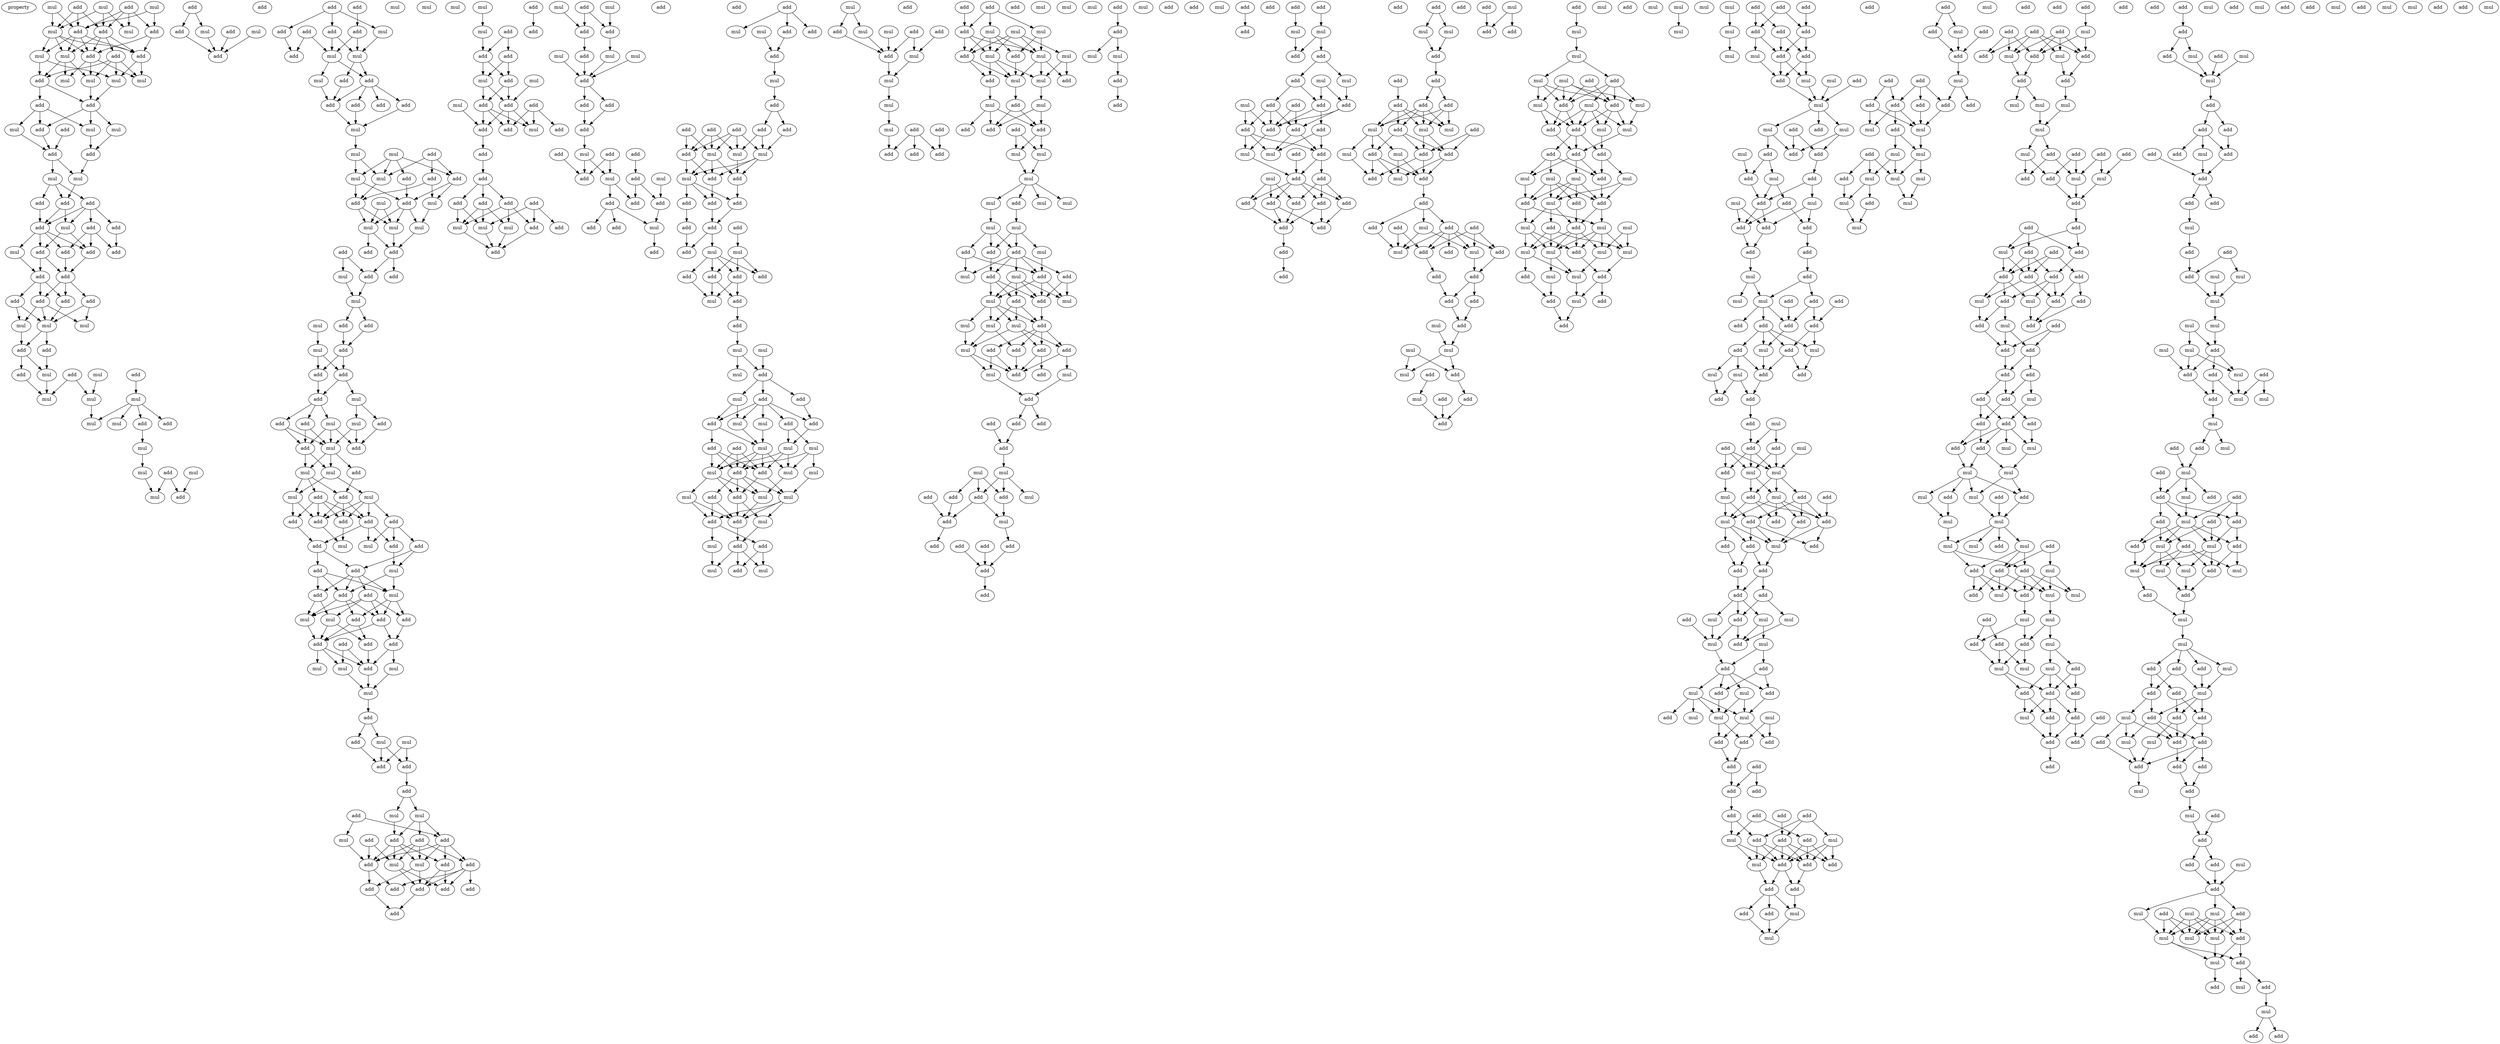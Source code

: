 digraph {
    node [fontcolor=black]
    property [mul=2,lf=1.1]
    0 [ label = mul ];
    1 [ label = mul ];
    2 [ label = add ];
    3 [ label = add ];
    4 [ label = mul ];
    5 [ label = mul ];
    6 [ label = mul ];
    7 [ label = add ];
    8 [ label = add ];
    9 [ label = add ];
    10 [ label = add ];
    11 [ label = add ];
    12 [ label = add ];
    13 [ label = mul ];
    14 [ label = mul ];
    15 [ label = mul ];
    16 [ label = mul ];
    17 [ label = mul ];
    18 [ label = mul ];
    19 [ label = add ];
    20 [ label = add ];
    21 [ label = add ];
    22 [ label = mul ];
    23 [ label = add ];
    24 [ label = add ];
    25 [ label = mul ];
    26 [ label = mul ];
    27 [ label = add ];
    28 [ label = add ];
    29 [ label = mul ];
    30 [ label = mul ];
    31 [ label = add ];
    32 [ label = add ];
    33 [ label = add ];
    34 [ label = add ];
    35 [ label = mul ];
    36 [ label = add ];
    37 [ label = add ];
    38 [ label = add ];
    39 [ label = add ];
    40 [ label = add ];
    41 [ label = mul ];
    42 [ label = add ];
    43 [ label = add ];
    44 [ label = add ];
    45 [ label = add ];
    46 [ label = add ];
    47 [ label = add ];
    48 [ label = add ];
    49 [ label = mul ];
    50 [ label = mul ];
    51 [ label = mul ];
    52 [ label = add ];
    53 [ label = add ];
    54 [ label = add ];
    55 [ label = add ];
    56 [ label = mul ];
    57 [ label = mul ];
    58 [ label = add ];
    59 [ label = mul ];
    60 [ label = mul ];
    61 [ label = mul ];
    62 [ label = mul ];
    63 [ label = mul ];
    64 [ label = add ];
    65 [ label = add ];
    66 [ label = mul ];
    67 [ label = mul ];
    68 [ label = mul ];
    69 [ label = add ];
    70 [ label = mul ];
    71 [ label = add ];
    72 [ label = add ];
    73 [ label = add ];
    74 [ label = add ];
    75 [ label = add ];
    76 [ label = mul ];
    77 [ label = mul ];
    78 [ label = add ];
    79 [ label = add ];
    80 [ label = add ];
    81 [ label = add ];
    82 [ label = add ];
    83 [ label = add ];
    84 [ label = mul ];
    85 [ label = add ];
    86 [ label = add ];
    87 [ label = mul ];
    88 [ label = mul ];
    89 [ label = add ];
    90 [ label = add ];
    91 [ label = mul ];
    92 [ label = add ];
    93 [ label = add ];
    94 [ label = add ];
    95 [ label = add ];
    96 [ label = mul ];
    97 [ label = mul ];
    98 [ label = mul ];
    99 [ label = add ];
    100 [ label = add ];
    101 [ label = mul ];
    102 [ label = mul ];
    103 [ label = add ];
    104 [ label = add ];
    105 [ label = mul ];
    106 [ label = mul ];
    107 [ label = add ];
    108 [ label = add ];
    109 [ label = mul ];
    110 [ label = mul ];
    111 [ label = mul ];
    112 [ label = add ];
    113 [ label = add ];
    114 [ label = add ];
    115 [ label = add ];
    116 [ label = mul ];
    117 [ label = add ];
    118 [ label = mul ];
    119 [ label = mul ];
    120 [ label = add ];
    121 [ label = add ];
    122 [ label = mul ];
    123 [ label = mul ];
    124 [ label = mul ];
    125 [ label = add ];
    126 [ label = add ];
    127 [ label = add ];
    128 [ label = mul ];
    129 [ label = add ];
    130 [ label = add ];
    131 [ label = mul ];
    132 [ label = add ];
    133 [ label = mul ];
    134 [ label = add ];
    135 [ label = mul ];
    136 [ label = add ];
    137 [ label = add ];
    138 [ label = add ];
    139 [ label = mul ];
    140 [ label = mul ];
    141 [ label = mul ];
    142 [ label = add ];
    143 [ label = add ];
    144 [ label = mul ];
    145 [ label = mul ];
    146 [ label = add ];
    147 [ label = add ];
    148 [ label = add ];
    149 [ label = add ];
    150 [ label = add ];
    151 [ label = mul ];
    152 [ label = mul ];
    153 [ label = add ];
    154 [ label = add ];
    155 [ label = add ];
    156 [ label = add ];
    157 [ label = mul ];
    158 [ label = add ];
    159 [ label = add ];
    160 [ label = add ];
    161 [ label = add ];
    162 [ label = mul ];
    163 [ label = add ];
    164 [ label = add ];
    165 [ label = add ];
    166 [ label = mul ];
    167 [ label = mul ];
    168 [ label = add ];
    169 [ label = add ];
    170 [ label = add ];
    171 [ label = add ];
    172 [ label = mul ];
    173 [ label = add ];
    174 [ label = mul ];
    175 [ label = mul ];
    176 [ label = mul ];
    177 [ label = add ];
    178 [ label = add ];
    179 [ label = mul ];
    180 [ label = mul ];
    181 [ label = add ];
    182 [ label = add ];
    183 [ label = add ];
    184 [ label = mul ];
    185 [ label = add ];
    186 [ label = mul ];
    187 [ label = add ];
    188 [ label = add ];
    189 [ label = mul ];
    190 [ label = add ];
    191 [ label = add ];
    192 [ label = mul ];
    193 [ label = add ];
    194 [ label = add ];
    195 [ label = add ];
    196 [ label = mul ];
    197 [ label = add ];
    198 [ label = add ];
    199 [ label = add ];
    200 [ label = add ];
    201 [ label = add ];
    202 [ label = add ];
    203 [ label = mul ];
    204 [ label = add ];
    205 [ label = add ];
    206 [ label = mul ];
    207 [ label = add ];
    208 [ label = add ];
    209 [ label = add ];
    210 [ label = mul ];
    211 [ label = add ];
    212 [ label = mul ];
    213 [ label = add ];
    214 [ label = add ];
    215 [ label = add ];
    216 [ label = mul ];
    217 [ label = add ];
    218 [ label = add ];
    219 [ label = add ];
    220 [ label = mul ];
    221 [ label = add ];
    222 [ label = add ];
    223 [ label = add ];
    224 [ label = add ];
    225 [ label = add ];
    226 [ label = add ];
    227 [ label = mul ];
    228 [ label = mul ];
    229 [ label = mul ];
    230 [ label = add ];
    231 [ label = add ];
    232 [ label = add ];
    233 [ label = add ];
    234 [ label = mul ];
    235 [ label = mul ];
    236 [ label = add ];
    237 [ label = add ];
    238 [ label = mul ];
    239 [ label = add ];
    240 [ label = mul ];
    241 [ label = mul ];
    242 [ label = add ];
    243 [ label = add ];
    244 [ label = add ];
    245 [ label = add ];
    246 [ label = add ];
    247 [ label = add ];
    248 [ label = mul ];
    249 [ label = add ];
    250 [ label = add ];
    251 [ label = add ];
    252 [ label = add ];
    253 [ label = mul ];
    254 [ label = mul ];
    255 [ label = add ];
    256 [ label = add ];
    257 [ label = add ];
    258 [ label = add ];
    259 [ label = mul ];
    260 [ label = add ];
    261 [ label = add ];
    262 [ label = add ];
    263 [ label = add ];
    264 [ label = mul ];
    265 [ label = mul ];
    266 [ label = add ];
    267 [ label = add ];
    268 [ label = add ];
    269 [ label = mul ];
    270 [ label = add ];
    271 [ label = add ];
    272 [ label = add ];
    273 [ label = add ];
    274 [ label = add ];
    275 [ label = add ];
    276 [ label = mul ];
    277 [ label = mul ];
    278 [ label = mul ];
    279 [ label = add ];
    280 [ label = mul ];
    281 [ label = add ];
    282 [ label = add ];
    283 [ label = add ];
    284 [ label = add ];
    285 [ label = add ];
    286 [ label = add ];
    287 [ label = add ];
    288 [ label = add ];
    289 [ label = add ];
    290 [ label = mul ];
    291 [ label = mul ];
    292 [ label = add ];
    293 [ label = add ];
    294 [ label = add ];
    295 [ label = add ];
    296 [ label = mul ];
    297 [ label = add ];
    298 [ label = add ];
    299 [ label = mul ];
    300 [ label = mul ];
    301 [ label = mul ];
    302 [ label = add ];
    303 [ label = mul ];
    304 [ label = add ];
    305 [ label = add ];
    306 [ label = add ];
    307 [ label = add ];
    308 [ label = mul ];
    309 [ label = add ];
    310 [ label = mul ];
    311 [ label = mul ];
    312 [ label = add ];
    313 [ label = add ];
    314 [ label = mul ];
    315 [ label = mul ];
    316 [ label = add ];
    317 [ label = mul ];
    318 [ label = mul ];
    319 [ label = add ];
    320 [ label = mul ];
    321 [ label = mul ];
    322 [ label = mul ];
    323 [ label = mul ];
    324 [ label = add ];
    325 [ label = add ];
    326 [ label = add ];
    327 [ label = add ];
    328 [ label = mul ];
    329 [ label = add ];
    330 [ label = add ];
    331 [ label = mul ];
    332 [ label = mul ];
    333 [ label = mul ];
    334 [ label = add ];
    335 [ label = mul ];
    336 [ label = add ];
    337 [ label = add ];
    338 [ label = add ];
    339 [ label = mul ];
    340 [ label = mul ];
    341 [ label = add ];
    342 [ label = mul ];
    343 [ label = mul ];
    344 [ label = mul ];
    345 [ label = mul ];
    346 [ label = add ];
    347 [ label = add ];
    348 [ label = add ];
    349 [ label = add ];
    350 [ label = add ];
    351 [ label = add ];
    352 [ label = add ];
    353 [ label = add ];
    354 [ label = add ];
    355 [ label = mul ];
    356 [ label = mul ];
    357 [ label = mul ];
    358 [ label = mul ];
    359 [ label = add ];
    360 [ label = add ];
    361 [ label = mul ];
    362 [ label = mul ];
    363 [ label = mul ];
    364 [ label = add ];
    365 [ label = add ];
    366 [ label = mul ];
    367 [ label = mul ];
    368 [ label = add ];
    369 [ label = mul ];
    370 [ label = add ];
    371 [ label = add ];
    372 [ label = add ];
    373 [ label = add ];
    374 [ label = mul ];
    375 [ label = add ];
    376 [ label = mul ];
    377 [ label = mul ];
    378 [ label = add ];
    379 [ label = mul ];
    380 [ label = mul ];
    381 [ label = mul ];
    382 [ label = mul ];
    383 [ label = mul ];
    384 [ label = mul ];
    385 [ label = add ];
    386 [ label = add ];
    387 [ label = add ];
    388 [ label = mul ];
    389 [ label = add ];
    390 [ label = mul ];
    391 [ label = add ];
    392 [ label = add ];
    393 [ label = mul ];
    394 [ label = add ];
    395 [ label = add ];
    396 [ label = mul ];
    397 [ label = mul ];
    398 [ label = mul ];
    399 [ label = mul ];
    400 [ label = mul ];
    401 [ label = add ];
    402 [ label = mul ];
    403 [ label = add ];
    404 [ label = add ];
    405 [ label = add ];
    406 [ label = add ];
    407 [ label = mul ];
    408 [ label = add ];
    409 [ label = add ];
    410 [ label = mul ];
    411 [ label = add ];
    412 [ label = mul ];
    413 [ label = add ];
    414 [ label = add ];
    415 [ label = add ];
    416 [ label = add ];
    417 [ label = mul ];
    418 [ label = mul ];
    419 [ label = add ];
    420 [ label = add ];
    421 [ label = add ];
    422 [ label = mul ];
    423 [ label = add ];
    424 [ label = mul ];
    425 [ label = add ];
    426 [ label = add ];
    427 [ label = add ];
    428 [ label = add ];
    429 [ label = add ];
    430 [ label = mul ];
    431 [ label = add ];
    432 [ label = add ];
    433 [ label = add ];
    434 [ label = mul ];
    435 [ label = add ];
    436 [ label = add ];
    437 [ label = mul ];
    438 [ label = mul ];
    439 [ label = add ];
    440 [ label = add ];
    441 [ label = mul ];
    442 [ label = add ];
    443 [ label = add ];
    444 [ label = add ];
    445 [ label = add ];
    446 [ label = add ];
    447 [ label = add ];
    448 [ label = mul ];
    449 [ label = mul ];
    450 [ label = add ];
    451 [ label = add ];
    452 [ label = add ];
    453 [ label = mul ];
    454 [ label = mul ];
    455 [ label = mul ];
    456 [ label = add ];
    457 [ label = add ];
    458 [ label = add ];
    459 [ label = add ];
    460 [ label = add ];
    461 [ label = add ];
    462 [ label = add ];
    463 [ label = add ];
    464 [ label = mul ];
    465 [ label = mul ];
    466 [ label = add ];
    467 [ label = add ];
    468 [ label = add ];
    469 [ label = mul ];
    470 [ label = add ];
    471 [ label = add ];
    472 [ label = add ];
    473 [ label = add ];
    474 [ label = add ];
    475 [ label = add ];
    476 [ label = add ];
    477 [ label = add ];
    478 [ label = add ];
    479 [ label = add ];
    480 [ label = add ];
    481 [ label = add ];
    482 [ label = mul ];
    483 [ label = mul ];
    484 [ label = add ];
    485 [ label = add ];
    486 [ label = add ];
    487 [ label = add ];
    488 [ label = add ];
    489 [ label = add ];
    490 [ label = add ];
    491 [ label = mul ];
    492 [ label = mul ];
    493 [ label = add ];
    494 [ label = mul ];
    495 [ label = mul ];
    496 [ label = add ];
    497 [ label = add ];
    498 [ label = add ];
    499 [ label = mul ];
    500 [ label = add ];
    501 [ label = mul ];
    502 [ label = add ];
    503 [ label = add ];
    504 [ label = add ];
    505 [ label = mul ];
    506 [ label = add ];
    507 [ label = add ];
    508 [ label = add ];
    509 [ label = mul ];
    510 [ label = add ];
    511 [ label = add ];
    512 [ label = mul ];
    513 [ label = add ];
    514 [ label = add ];
    515 [ label = add ];
    516 [ label = add ];
    517 [ label = add ];
    518 [ label = mul ];
    519 [ label = add ];
    520 [ label = mul ];
    521 [ label = mul ];
    522 [ label = add ];
    523 [ label = mul ];
    524 [ label = add ];
    525 [ label = add ];
    526 [ label = add ];
    527 [ label = mul ];
    528 [ label = add ];
    529 [ label = add ];
    530 [ label = add ];
    531 [ label = mul ];
    532 [ label = add ];
    533 [ label = mul ];
    534 [ label = add ];
    535 [ label = add ];
    536 [ label = mul ];
    537 [ label = mul ];
    538 [ label = add ];
    539 [ label = mul ];
    540 [ label = add ];
    541 [ label = mul ];
    542 [ label = add ];
    543 [ label = mul ];
    544 [ label = mul ];
    545 [ label = add ];
    546 [ label = mul ];
    547 [ label = mul ];
    548 [ label = mul ];
    549 [ label = add ];
    550 [ label = add ];
    551 [ label = add ];
    552 [ label = add ];
    553 [ label = add ];
    554 [ label = mul ];
    555 [ label = add ];
    556 [ label = mul ];
    557 [ label = mul ];
    558 [ label = mul ];
    559 [ label = add ];
    560 [ label = add ];
    561 [ label = add ];
    562 [ label = mul ];
    563 [ label = mul ];
    564 [ label = mul ];
    565 [ label = add ];
    566 [ label = add ];
    567 [ label = mul ];
    568 [ label = mul ];
    569 [ label = add ];
    570 [ label = mul ];
    571 [ label = mul ];
    572 [ label = mul ];
    573 [ label = add ];
    574 [ label = mul ];
    575 [ label = mul ];
    576 [ label = add ];
    577 [ label = add ];
    578 [ label = add ];
    579 [ label = add ];
    580 [ label = mul ];
    581 [ label = mul ];
    582 [ label = mul ];
    583 [ label = add ];
    584 [ label = mul ];
    585 [ label = mul ];
    586 [ label = mul ];
    587 [ label = add ];
    588 [ label = mul ];
    589 [ label = add ];
    590 [ label = add ];
    591 [ label = add ];
    592 [ label = add ];
    593 [ label = add ];
    594 [ label = mul ];
    595 [ label = mul ];
    596 [ label = add ];
    597 [ label = add ];
    598 [ label = mul ];
    599 [ label = mul ];
    600 [ label = add ];
    601 [ label = add ];
    602 [ label = mul ];
    603 [ label = mul ];
    604 [ label = add ];
    605 [ label = add ];
    606 [ label = mul ];
    607 [ label = add ];
    608 [ label = add ];
    609 [ label = add ];
    610 [ label = mul ];
    611 [ label = add ];
    612 [ label = mul ];
    613 [ label = add ];
    614 [ label = add ];
    615 [ label = mul ];
    616 [ label = mul ];
    617 [ label = add ];
    618 [ label = add ];
    619 [ label = add ];
    620 [ label = add ];
    621 [ label = add ];
    622 [ label = add ];
    623 [ label = add ];
    624 [ label = add ];
    625 [ label = mul ];
    626 [ label = mul ];
    627 [ label = add ];
    628 [ label = add ];
    629 [ label = mul ];
    630 [ label = add ];
    631 [ label = add ];
    632 [ label = add ];
    633 [ label = add ];
    634 [ label = add ];
    635 [ label = add ];
    636 [ label = mul ];
    637 [ label = add ];
    638 [ label = mul ];
    639 [ label = add ];
    640 [ label = mul ];
    641 [ label = add ];
    642 [ label = mul ];
    643 [ label = add ];
    644 [ label = add ];
    645 [ label = mul ];
    646 [ label = add ];
    647 [ label = add ];
    648 [ label = mul ];
    649 [ label = add ];
    650 [ label = add ];
    651 [ label = mul ];
    652 [ label = add ];
    653 [ label = mul ];
    654 [ label = mul ];
    655 [ label = add ];
    656 [ label = mul ];
    657 [ label = add ];
    658 [ label = add ];
    659 [ label = add ];
    660 [ label = add ];
    661 [ label = add ];
    662 [ label = add ];
    663 [ label = mul ];
    664 [ label = add ];
    665 [ label = add ];
    666 [ label = add ];
    667 [ label = mul ];
    668 [ label = add ];
    669 [ label = add ];
    670 [ label = add ];
    671 [ label = add ];
    672 [ label = add ];
    673 [ label = add ];
    674 [ label = mul ];
    675 [ label = mul ];
    676 [ label = mul ];
    677 [ label = mul ];
    678 [ label = mul ];
    679 [ label = add ];
    680 [ label = add ];
    681 [ label = add ];
    682 [ label = mul ];
    683 [ label = add ];
    684 [ label = add ];
    685 [ label = mul ];
    686 [ label = add ];
    687 [ label = mul ];
    688 [ label = mul ];
    689 [ label = mul ];
    690 [ label = mul ];
    691 [ label = add ];
    692 [ label = add ];
    693 [ label = add ];
    694 [ label = add ];
    695 [ label = add ];
    696 [ label = add ];
    697 [ label = add ];
    698 [ label = add ];
    699 [ label = add ];
    700 [ label = add ];
    701 [ label = add ];
    702 [ label = add ];
    703 [ label = add ];
    704 [ label = mul ];
    705 [ label = mul ];
    706 [ label = add ];
    707 [ label = add ];
    708 [ label = add ];
    709 [ label = add ];
    710 [ label = mul ];
    711 [ label = add ];
    712 [ label = add ];
    713 [ label = add ];
    714 [ label = add ];
    715 [ label = mul ];
    716 [ label = mul ];
    717 [ label = add ];
    718 [ label = mul ];
    719 [ label = mul ];
    720 [ label = add ];
    721 [ label = add ];
    722 [ label = add ];
    723 [ label = add ];
    724 [ label = add ];
    725 [ label = mul ];
    726 [ label = add ];
    727 [ label = add ];
    728 [ label = add ];
    729 [ label = add ];
    730 [ label = add ];
    731 [ label = add ];
    732 [ label = add ];
    733 [ label = mul ];
    734 [ label = mul ];
    735 [ label = add ];
    736 [ label = mul ];
    737 [ label = mul ];
    738 [ label = mul ];
    739 [ label = mul ];
    740 [ label = add ];
    741 [ label = mul ];
    742 [ label = add ];
    743 [ label = mul ];
    744 [ label = mul ];
    745 [ label = add ];
    746 [ label = mul ];
    747 [ label = add ];
    748 [ label = add ];
    749 [ label = add ];
    750 [ label = add ];
    751 [ label = mul ];
    752 [ label = add ];
    753 [ label = add ];
    754 [ label = add ];
    755 [ label = mul ];
    756 [ label = add ];
    757 [ label = mul ];
    758 [ label = add ];
    759 [ label = add ];
    760 [ label = mul ];
    761 [ label = mul ];
    762 [ label = mul ];
    763 [ label = mul ];
    764 [ label = mul ];
    765 [ label = add ];
    766 [ label = add ];
    767 [ label = add ];
    768 [ label = add ];
    769 [ label = add ];
    770 [ label = mul ];
    771 [ label = add ];
    772 [ label = mul ];
    773 [ label = add ];
    774 [ label = add ];
    775 [ label = add ];
    776 [ label = add ];
    777 [ label = add ];
    778 [ label = add ];
    779 [ label = add ];
    780 [ label = mul ];
    781 [ label = add ];
    782 [ label = add ];
    783 [ label = add ];
    784 [ label = add ];
    785 [ label = mul ];
    786 [ label = mul ];
    787 [ label = add ];
    788 [ label = add ];
    789 [ label = add ];
    790 [ label = mul ];
    791 [ label = add ];
    792 [ label = add ];
    793 [ label = add ];
    794 [ label = add ];
    795 [ label = add ];
    796 [ label = add ];
    797 [ label = add ];
    798 [ label = add ];
    799 [ label = mul ];
    800 [ label = add ];
    801 [ label = add ];
    802 [ label = add ];
    803 [ label = add ];
    804 [ label = mul ];
    805 [ label = add ];
    806 [ label = add ];
    807 [ label = mul ];
    808 [ label = mul ];
    809 [ label = mul ];
    810 [ label = mul ];
    811 [ label = mul ];
    812 [ label = add ];
    813 [ label = add ];
    814 [ label = add ];
    815 [ label = mul ];
    816 [ label = mul ];
    817 [ label = add ];
    818 [ label = mul ];
    819 [ label = add ];
    820 [ label = mul ];
    821 [ label = mul ];
    822 [ label = add ];
    823 [ label = mul ];
    824 [ label = add ];
    825 [ label = add ];
    826 [ label = mul ];
    827 [ label = mul ];
    828 [ label = mul ];
    829 [ label = add ];
    830 [ label = add ];
    831 [ label = add ];
    832 [ label = mul ];
    833 [ label = mul ];
    834 [ label = add ];
    835 [ label = add ];
    836 [ label = mul ];
    837 [ label = add ];
    838 [ label = add ];
    839 [ label = mul ];
    840 [ label = mul ];
    841 [ label = mul ];
    842 [ label = add ];
    843 [ label = add ];
    844 [ label = add ];
    845 [ label = mul ];
    846 [ label = add ];
    847 [ label = add ];
    848 [ label = add ];
    849 [ label = add ];
    850 [ label = add ];
    851 [ label = add ];
    852 [ label = add ];
    853 [ label = add ];
    854 [ label = mul ];
    855 [ label = add ];
    856 [ label = add ];
    857 [ label = mul ];
    858 [ label = mul ];
    859 [ label = mul ];
    860 [ label = add ];
    861 [ label = add ];
    862 [ label = add ];
    863 [ label = add ];
    864 [ label = mul ];
    865 [ label = add ];
    866 [ label = add ];
    867 [ label = mul ];
    868 [ label = add ];
    869 [ label = add ];
    870 [ label = add ];
    871 [ label = add ];
    872 [ label = add ];
    873 [ label = mul ];
    874 [ label = add ];
    875 [ label = add ];
    876 [ label = add ];
    877 [ label = mul ];
    878 [ label = mul ];
    879 [ label = add ];
    880 [ label = mul ];
    881 [ label = mul ];
    882 [ label = mul ];
    883 [ label = mul ];
    884 [ label = mul ];
    885 [ label = add ];
    886 [ label = add ];
    887 [ label = mul ];
    888 [ label = add ];
    889 [ label = add ];
    890 [ label = add ];
    891 [ label = mul ];
    892 [ label = mul ];
    893 [ label = mul ];
    894 [ label = mul ];
    895 [ label = add ];
    896 [ label = add ];
    897 [ label = mul ];
    898 [ label = mul ];
    899 [ label = add ];
    900 [ label = add ];
    901 [ label = add ];
    902 [ label = mul ];
    903 [ label = add ];
    904 [ label = add ];
    905 [ label = mul ];
    906 [ label = add ];
    907 [ label = add ];
    908 [ label = add ];
    909 [ label = add ];
    910 [ label = mul ];
    911 [ label = add ];
    912 [ label = add ];
    913 [ label = mul ];
    914 [ label = mul ];
    915 [ label = mul ];
    916 [ label = add ];
    917 [ label = mul ];
    918 [ label = mul ];
    919 [ label = add ];
    920 [ label = add ];
    921 [ label = mul ];
    922 [ label = mul ];
    923 [ label = add ];
    924 [ label = add ];
    925 [ label = add ];
    926 [ label = mul ];
    927 [ label = add ];
    928 [ label = add ];
    929 [ label = mul ];
    930 [ label = mul ];
    931 [ label = add ];
    932 [ label = add ];
    933 [ label = add ];
    934 [ label = add ];
    935 [ label = mul ];
    936 [ label = add ];
    937 [ label = mul ];
    938 [ label = add ];
    939 [ label = add ];
    940 [ label = add ];
    941 [ label = add ];
    942 [ label = add ];
    943 [ label = mul ];
    944 [ label = mul ];
    945 [ label = mul ];
    946 [ label = add ];
    947 [ label = add ];
    948 [ label = mul ];
    949 [ label = mul ];
    950 [ label = add ];
    951 [ label = add ];
    952 [ label = add ];
    953 [ label = add ];
    954 [ label = mul ];
    955 [ label = add ];
    956 [ label = mul ];
    957 [ label = add ];
    958 [ label = mul ];
    959 [ label = mul ];
    960 [ label = mul ];
    961 [ label = mul ];
    962 [ label = add ];
    963 [ label = add ];
    964 [ label = mul ];
    965 [ label = mul ];
    966 [ label = add ];
    967 [ label = add ];
    968 [ label = mul ];
    969 [ label = add ];
    970 [ label = add ];
    971 [ label = mul ];
    972 [ label = add ];
    0 -> 5 [ name = 0 ];
    0 -> 9 [ name = 1 ];
    1 -> 8 [ name = 2 ];
    1 -> 9 [ name = 3 ];
    2 -> 5 [ name = 4 ];
    2 -> 7 [ name = 5 ];
    2 -> 9 [ name = 6 ];
    3 -> 6 [ name = 7 ];
    3 -> 7 [ name = 8 ];
    3 -> 8 [ name = 9 ];
    3 -> 9 [ name = 10 ];
    4 -> 5 [ name = 11 ];
    4 -> 6 [ name = 12 ];
    4 -> 7 [ name = 13 ];
    5 -> 10 [ name = 14 ];
    5 -> 11 [ name = 15 ];
    5 -> 13 [ name = 16 ];
    5 -> 14 [ name = 17 ];
    7 -> 10 [ name = 18 ];
    7 -> 11 [ name = 19 ];
    7 -> 12 [ name = 20 ];
    7 -> 14 [ name = 21 ];
    8 -> 10 [ name = 22 ];
    8 -> 11 [ name = 23 ];
    9 -> 10 [ name = 24 ];
    9 -> 11 [ name = 25 ];
    9 -> 13 [ name = 26 ];
    9 -> 14 [ name = 27 ];
    10 -> 17 [ name = 28 ];
    10 -> 18 [ name = 29 ];
    11 -> 15 [ name = 30 ];
    11 -> 16 [ name = 31 ];
    11 -> 17 [ name = 32 ];
    12 -> 16 [ name = 33 ];
    12 -> 17 [ name = 34 ];
    12 -> 18 [ name = 35 ];
    12 -> 19 [ name = 36 ];
    13 -> 18 [ name = 37 ];
    13 -> 19 [ name = 38 ];
    14 -> 15 [ name = 39 ];
    14 -> 16 [ name = 40 ];
    14 -> 19 [ name = 41 ];
    16 -> 21 [ name = 42 ];
    18 -> 21 [ name = 43 ];
    19 -> 20 [ name = 44 ];
    19 -> 21 [ name = 45 ];
    20 -> 22 [ name = 46 ];
    20 -> 23 [ name = 47 ];
    20 -> 25 [ name = 48 ];
    21 -> 23 [ name = 49 ];
    21 -> 25 [ name = 50 ];
    21 -> 26 [ name = 51 ];
    22 -> 27 [ name = 52 ];
    23 -> 27 [ name = 53 ];
    24 -> 27 [ name = 54 ];
    25 -> 28 [ name = 55 ];
    26 -> 28 [ name = 56 ];
    27 -> 29 [ name = 57 ];
    27 -> 30 [ name = 58 ];
    28 -> 29 [ name = 59 ];
    29 -> 31 [ name = 60 ];
    30 -> 31 [ name = 61 ];
    30 -> 32 [ name = 62 ];
    30 -> 33 [ name = 63 ];
    31 -> 34 [ name = 64 ];
    31 -> 35 [ name = 65 ];
    32 -> 34 [ name = 66 ];
    32 -> 35 [ name = 67 ];
    32 -> 36 [ name = 68 ];
    32 -> 37 [ name = 69 ];
    33 -> 34 [ name = 70 ];
    34 -> 39 [ name = 71 ];
    34 -> 40 [ name = 72 ];
    34 -> 41 [ name = 73 ];
    34 -> 42 [ name = 74 ];
    35 -> 39 [ name = 75 ];
    35 -> 42 [ name = 76 ];
    36 -> 38 [ name = 77 ];
    36 -> 39 [ name = 78 ];
    36 -> 40 [ name = 79 ];
    37 -> 38 [ name = 80 ];
    39 -> 44 [ name = 81 ];
    40 -> 44 [ name = 82 ];
    41 -> 43 [ name = 83 ];
    42 -> 43 [ name = 84 ];
    42 -> 44 [ name = 85 ];
    43 -> 45 [ name = 86 ];
    43 -> 46 [ name = 87 ];
    43 -> 48 [ name = 88 ];
    44 -> 45 [ name = 89 ];
    44 -> 47 [ name = 90 ];
    44 -> 48 [ name = 91 ];
    45 -> 51 [ name = 92 ];
    46 -> 50 [ name = 93 ];
    46 -> 51 [ name = 94 ];
    47 -> 49 [ name = 95 ];
    47 -> 51 [ name = 96 ];
    48 -> 49 [ name = 97 ];
    48 -> 50 [ name = 98 ];
    48 -> 51 [ name = 99 ];
    50 -> 52 [ name = 100 ];
    51 -> 52 [ name = 101 ];
    51 -> 53 [ name = 102 ];
    52 -> 54 [ name = 103 ];
    52 -> 56 [ name = 104 ];
    53 -> 56 [ name = 105 ];
    54 -> 60 [ name = 106 ];
    55 -> 61 [ name = 107 ];
    56 -> 60 [ name = 108 ];
    57 -> 59 [ name = 109 ];
    58 -> 59 [ name = 110 ];
    58 -> 60 [ name = 111 ];
    59 -> 63 [ name = 112 ];
    61 -> 62 [ name = 113 ];
    61 -> 63 [ name = 114 ];
    61 -> 64 [ name = 115 ];
    61 -> 65 [ name = 116 ];
    64 -> 66 [ name = 117 ];
    66 -> 68 [ name = 118 ];
    67 -> 71 [ name = 119 ];
    68 -> 70 [ name = 120 ];
    69 -> 70 [ name = 121 ];
    69 -> 71 [ name = 122 ];
    72 -> 73 [ name = 123 ];
    72 -> 76 [ name = 124 ];
    73 -> 78 [ name = 125 ];
    75 -> 78 [ name = 126 ];
    76 -> 78 [ name = 127 ];
    77 -> 78 [ name = 128 ];
    79 -> 81 [ name = 129 ];
    79 -> 84 [ name = 130 ];
    79 -> 85 [ name = 131 ];
    80 -> 83 [ name = 132 ];
    81 -> 87 [ name = 133 ];
    81 -> 88 [ name = 134 ];
    82 -> 86 [ name = 135 ];
    82 -> 87 [ name = 136 ];
    83 -> 87 [ name = 137 ];
    83 -> 88 [ name = 138 ];
    84 -> 88 [ name = 139 ];
    85 -> 86 [ name = 140 ];
    87 -> 89 [ name = 141 ];
    87 -> 91 [ name = 142 ];
    88 -> 89 [ name = 143 ];
    88 -> 90 [ name = 144 ];
    89 -> 92 [ name = 145 ];
    89 -> 93 [ name = 146 ];
    89 -> 94 [ name = 147 ];
    89 -> 95 [ name = 148 ];
    90 -> 95 [ name = 149 ];
    91 -> 95 [ name = 150 ];
    92 -> 96 [ name = 151 ];
    94 -> 96 [ name = 152 ];
    95 -> 96 [ name = 153 ];
    96 -> 98 [ name = 154 ];
    97 -> 101 [ name = 155 ];
    97 -> 102 [ name = 156 ];
    97 -> 103 [ name = 157 ];
    97 -> 104 [ name = 158 ];
    98 -> 101 [ name = 159 ];
    98 -> 102 [ name = 160 ];
    99 -> 100 [ name = 161 ];
    99 -> 101 [ name = 162 ];
    99 -> 103 [ name = 163 ];
    100 -> 105 [ name = 164 ];
    100 -> 108 [ name = 165 ];
    101 -> 108 [ name = 166 ];
    102 -> 107 [ name = 167 ];
    102 -> 108 [ name = 168 ];
    103 -> 105 [ name = 169 ];
    103 -> 107 [ name = 170 ];
    104 -> 107 [ name = 171 ];
    105 -> 110 [ name = 172 ];
    106 -> 109 [ name = 173 ];
    106 -> 111 [ name = 174 ];
    107 -> 109 [ name = 175 ];
    107 -> 110 [ name = 176 ];
    107 -> 111 [ name = 177 ];
    108 -> 109 [ name = 178 ];
    108 -> 111 [ name = 179 ];
    109 -> 113 [ name = 180 ];
    109 -> 114 [ name = 181 ];
    110 -> 113 [ name = 182 ];
    111 -> 113 [ name = 183 ];
    112 -> 115 [ name = 184 ];
    112 -> 116 [ name = 185 ];
    113 -> 115 [ name = 186 ];
    113 -> 117 [ name = 187 ];
    115 -> 118 [ name = 188 ];
    116 -> 118 [ name = 189 ];
    118 -> 120 [ name = 190 ];
    118 -> 121 [ name = 191 ];
    119 -> 122 [ name = 192 ];
    120 -> 125 [ name = 193 ];
    121 -> 125 [ name = 194 ];
    122 -> 126 [ name = 195 ];
    122 -> 127 [ name = 196 ];
    125 -> 126 [ name = 197 ];
    125 -> 127 [ name = 198 ];
    126 -> 129 [ name = 199 ];
    127 -> 128 [ name = 200 ];
    127 -> 129 [ name = 201 ];
    128 -> 132 [ name = 202 ];
    128 -> 133 [ name = 203 ];
    129 -> 130 [ name = 204 ];
    129 -> 131 [ name = 205 ];
    129 -> 134 [ name = 206 ];
    130 -> 135 [ name = 207 ];
    130 -> 136 [ name = 208 ];
    131 -> 135 [ name = 209 ];
    131 -> 136 [ name = 210 ];
    131 -> 137 [ name = 211 ];
    132 -> 137 [ name = 212 ];
    133 -> 135 [ name = 213 ];
    133 -> 137 [ name = 214 ];
    134 -> 135 [ name = 215 ];
    134 -> 136 [ name = 216 ];
    135 -> 138 [ name = 217 ];
    135 -> 140 [ name = 218 ];
    135 -> 141 [ name = 219 ];
    136 -> 140 [ name = 220 ];
    136 -> 141 [ name = 221 ];
    138 -> 143 [ name = 222 ];
    140 -> 144 [ name = 223 ];
    140 -> 145 [ name = 224 ];
    141 -> 142 [ name = 225 ];
    141 -> 143 [ name = 226 ];
    141 -> 145 [ name = 227 ];
    142 -> 146 [ name = 228 ];
    142 -> 147 [ name = 229 ];
    142 -> 149 [ name = 230 ];
    142 -> 150 [ name = 231 ];
    143 -> 146 [ name = 232 ];
    143 -> 147 [ name = 233 ];
    143 -> 150 [ name = 234 ];
    144 -> 146 [ name = 235 ];
    144 -> 147 [ name = 236 ];
    144 -> 148 [ name = 237 ];
    144 -> 150 [ name = 238 ];
    145 -> 147 [ name = 239 ];
    145 -> 149 [ name = 240 ];
    146 -> 151 [ name = 241 ];
    147 -> 151 [ name = 242 ];
    148 -> 152 [ name = 243 ];
    148 -> 153 [ name = 244 ];
    148 -> 155 [ name = 245 ];
    149 -> 154 [ name = 246 ];
    150 -> 152 [ name = 247 ];
    150 -> 153 [ name = 248 ];
    150 -> 154 [ name = 249 ];
    153 -> 157 [ name = 250 ];
    154 -> 156 [ name = 251 ];
    154 -> 158 [ name = 252 ];
    155 -> 156 [ name = 253 ];
    155 -> 157 [ name = 254 ];
    156 -> 159 [ name = 255 ];
    156 -> 160 [ name = 256 ];
    156 -> 161 [ name = 257 ];
    156 -> 162 [ name = 258 ];
    157 -> 160 [ name = 259 ];
    157 -> 162 [ name = 260 ];
    158 -> 160 [ name = 261 ];
    158 -> 161 [ name = 262 ];
    158 -> 162 [ name = 263 ];
    159 -> 164 [ name = 264 ];
    159 -> 165 [ name = 265 ];
    159 -> 166 [ name = 266 ];
    159 -> 167 [ name = 267 ];
    160 -> 163 [ name = 268 ];
    160 -> 165 [ name = 269 ];
    160 -> 166 [ name = 270 ];
    161 -> 166 [ name = 271 ];
    161 -> 167 [ name = 272 ];
    162 -> 163 [ name = 273 ];
    162 -> 164 [ name = 274 ];
    162 -> 165 [ name = 275 ];
    163 -> 170 [ name = 276 ];
    163 -> 171 [ name = 277 ];
    164 -> 168 [ name = 278 ];
    165 -> 168 [ name = 279 ];
    165 -> 170 [ name = 280 ];
    166 -> 170 [ name = 281 ];
    167 -> 170 [ name = 282 ];
    167 -> 171 [ name = 283 ];
    168 -> 172 [ name = 284 ];
    168 -> 173 [ name = 285 ];
    169 -> 173 [ name = 286 ];
    169 -> 174 [ name = 287 ];
    170 -> 173 [ name = 288 ];
    170 -> 174 [ name = 289 ];
    170 -> 175 [ name = 290 ];
    171 -> 173 [ name = 291 ];
    172 -> 176 [ name = 292 ];
    173 -> 176 [ name = 293 ];
    174 -> 176 [ name = 294 ];
    176 -> 177 [ name = 295 ];
    177 -> 178 [ name = 296 ];
    177 -> 179 [ name = 297 ];
    178 -> 182 [ name = 298 ];
    179 -> 181 [ name = 299 ];
    179 -> 182 [ name = 300 ];
    180 -> 181 [ name = 301 ];
    180 -> 182 [ name = 302 ];
    181 -> 183 [ name = 303 ];
    183 -> 184 [ name = 304 ];
    183 -> 186 [ name = 305 ];
    184 -> 187 [ name = 306 ];
    184 -> 188 [ name = 307 ];
    184 -> 190 [ name = 308 ];
    185 -> 187 [ name = 309 ];
    185 -> 189 [ name = 310 ];
    186 -> 188 [ name = 311 ];
    187 -> 192 [ name = 312 ];
    187 -> 193 [ name = 313 ];
    187 -> 194 [ name = 314 ];
    187 -> 195 [ name = 315 ];
    188 -> 192 [ name = 316 ];
    188 -> 194 [ name = 317 ];
    188 -> 195 [ name = 318 ];
    188 -> 196 [ name = 319 ];
    189 -> 194 [ name = 320 ];
    190 -> 192 [ name = 321 ];
    190 -> 193 [ name = 322 ];
    190 -> 194 [ name = 323 ];
    190 -> 196 [ name = 324 ];
    191 -> 194 [ name = 325 ];
    191 -> 196 [ name = 326 ];
    192 -> 197 [ name = 327 ];
    192 -> 198 [ name = 328 ];
    193 -> 198 [ name = 329 ];
    193 -> 199 [ name = 330 ];
    193 -> 200 [ name = 331 ];
    193 -> 201 [ name = 332 ];
    194 -> 197 [ name = 333 ];
    194 -> 200 [ name = 334 ];
    195 -> 198 [ name = 335 ];
    195 -> 201 [ name = 336 ];
    196 -> 198 [ name = 337 ];
    196 -> 201 [ name = 338 ];
    197 -> 202 [ name = 339 ];
    198 -> 202 [ name = 340 ];
    203 -> 206 [ name = 341 ];
    204 -> 207 [ name = 342 ];
    204 -> 209 [ name = 343 ];
    205 -> 208 [ name = 344 ];
    206 -> 207 [ name = 345 ];
    207 -> 210 [ name = 346 ];
    207 -> 211 [ name = 347 ];
    209 -> 210 [ name = 348 ];
    209 -> 211 [ name = 349 ];
    210 -> 213 [ name = 350 ];
    210 -> 214 [ name = 351 ];
    211 -> 213 [ name = 352 ];
    211 -> 214 [ name = 353 ];
    212 -> 214 [ name = 354 ];
    213 -> 218 [ name = 355 ];
    213 -> 219 [ name = 356 ];
    213 -> 220 [ name = 357 ];
    214 -> 218 [ name = 358 ];
    214 -> 219 [ name = 359 ];
    214 -> 220 [ name = 360 ];
    215 -> 217 [ name = 361 ];
    215 -> 218 [ name = 362 ];
    215 -> 220 [ name = 363 ];
    216 -> 219 [ name = 364 ];
    219 -> 221 [ name = 365 ];
    221 -> 222 [ name = 366 ];
    222 -> 224 [ name = 367 ];
    222 -> 225 [ name = 368 ];
    222 -> 226 [ name = 369 ];
    223 -> 229 [ name = 370 ];
    223 -> 230 [ name = 371 ];
    223 -> 231 [ name = 372 ];
    224 -> 227 [ name = 373 ];
    224 -> 228 [ name = 374 ];
    224 -> 231 [ name = 375 ];
    225 -> 228 [ name = 376 ];
    225 -> 229 [ name = 377 ];
    226 -> 227 [ name = 378 ];
    226 -> 228 [ name = 379 ];
    226 -> 229 [ name = 380 ];
    227 -> 232 [ name = 381 ];
    228 -> 232 [ name = 382 ];
    229 -> 232 [ name = 383 ];
    231 -> 232 [ name = 384 ];
    233 -> 236 [ name = 385 ];
    233 -> 237 [ name = 386 ];
    234 -> 236 [ name = 387 ];
    235 -> 237 [ name = 388 ];
    236 -> 240 [ name = 389 ];
    237 -> 239 [ name = 390 ];
    238 -> 242 [ name = 391 ];
    239 -> 242 [ name = 392 ];
    240 -> 242 [ name = 393 ];
    241 -> 242 [ name = 394 ];
    242 -> 243 [ name = 395 ];
    242 -> 244 [ name = 396 ];
    243 -> 246 [ name = 397 ];
    244 -> 246 [ name = 398 ];
    246 -> 248 [ name = 399 ];
    247 -> 252 [ name = 400 ];
    248 -> 252 [ name = 401 ];
    248 -> 253 [ name = 402 ];
    249 -> 251 [ name = 403 ];
    250 -> 252 [ name = 404 ];
    250 -> 253 [ name = 405 ];
    251 -> 256 [ name = 406 ];
    251 -> 257 [ name = 407 ];
    253 -> 255 [ name = 408 ];
    253 -> 256 [ name = 409 ];
    254 -> 257 [ name = 410 ];
    255 -> 259 [ name = 411 ];
    255 -> 260 [ name = 412 ];
    255 -> 261 [ name = 413 ];
    257 -> 259 [ name = 414 ];
    259 -> 262 [ name = 415 ];
    263 -> 265 [ name = 416 ];
    263 -> 266 [ name = 417 ];
    263 -> 267 [ name = 418 ];
    264 -> 268 [ name = 419 ];
    266 -> 268 [ name = 420 ];
    268 -> 269 [ name = 421 ];
    269 -> 270 [ name = 422 ];
    270 -> 273 [ name = 423 ];
    270 -> 275 [ name = 424 ];
    271 -> 276 [ name = 425 ];
    271 -> 277 [ name = 426 ];
    271 -> 278 [ name = 427 ];
    271 -> 279 [ name = 428 ];
    272 -> 276 [ name = 429 ];
    272 -> 277 [ name = 430 ];
    272 -> 279 [ name = 431 ];
    273 -> 278 [ name = 432 ];
    274 -> 276 [ name = 433 ];
    274 -> 279 [ name = 434 ];
    275 -> 277 [ name = 435 ];
    275 -> 278 [ name = 436 ];
    276 -> 280 [ name = 437 ];
    276 -> 281 [ name = 438 ];
    276 -> 282 [ name = 439 ];
    277 -> 282 [ name = 440 ];
    278 -> 280 [ name = 441 ];
    278 -> 281 [ name = 442 ];
    278 -> 282 [ name = 443 ];
    279 -> 280 [ name = 444 ];
    279 -> 281 [ name = 445 ];
    280 -> 283 [ name = 446 ];
    280 -> 284 [ name = 447 ];
    280 -> 285 [ name = 448 ];
    281 -> 285 [ name = 449 ];
    282 -> 284 [ name = 450 ];
    283 -> 287 [ name = 451 ];
    284 -> 286 [ name = 452 ];
    285 -> 286 [ name = 453 ];
    286 -> 289 [ name = 454 ];
    286 -> 291 [ name = 455 ];
    287 -> 289 [ name = 456 ];
    288 -> 290 [ name = 457 ];
    290 -> 292 [ name = 458 ];
    290 -> 294 [ name = 459 ];
    290 -> 295 [ name = 460 ];
    291 -> 292 [ name = 461 ];
    291 -> 293 [ name = 462 ];
    291 -> 294 [ name = 463 ];
    291 -> 295 [ name = 464 ];
    292 -> 296 [ name = 465 ];
    292 -> 297 [ name = 466 ];
    293 -> 296 [ name = 467 ];
    294 -> 296 [ name = 468 ];
    294 -> 297 [ name = 469 ];
    297 -> 298 [ name = 470 ];
    298 -> 299 [ name = 471 ];
    299 -> 301 [ name = 472 ];
    299 -> 302 [ name = 473 ];
    300 -> 302 [ name = 474 ];
    302 -> 303 [ name = 475 ];
    302 -> 304 [ name = 476 ];
    302 -> 305 [ name = 477 ];
    303 -> 306 [ name = 478 ];
    303 -> 308 [ name = 479 ];
    304 -> 306 [ name = 480 ];
    304 -> 307 [ name = 481 ];
    304 -> 308 [ name = 482 ];
    304 -> 309 [ name = 483 ];
    304 -> 310 [ name = 484 ];
    305 -> 309 [ name = 485 ];
    306 -> 311 [ name = 486 ];
    306 -> 312 [ name = 487 ];
    307 -> 314 [ name = 488 ];
    307 -> 315 [ name = 489 ];
    308 -> 311 [ name = 490 ];
    309 -> 314 [ name = 491 ];
    310 -> 311 [ name = 492 ];
    311 -> 316 [ name = 493 ];
    311 -> 317 [ name = 494 ];
    311 -> 318 [ name = 495 ];
    311 -> 319 [ name = 496 ];
    312 -> 316 [ name = 497 ];
    312 -> 317 [ name = 498 ];
    312 -> 319 [ name = 499 ];
    313 -> 316 [ name = 500 ];
    313 -> 317 [ name = 501 ];
    313 -> 319 [ name = 502 ];
    314 -> 316 [ name = 503 ];
    314 -> 317 [ name = 504 ];
    314 -> 318 [ name = 505 ];
    315 -> 318 [ name = 506 ];
    315 -> 319 [ name = 507 ];
    315 -> 320 [ name = 508 ];
    316 -> 322 [ name = 509 ];
    316 -> 324 [ name = 510 ];
    317 -> 321 [ name = 511 ];
    317 -> 323 [ name = 512 ];
    317 -> 324 [ name = 513 ];
    318 -> 321 [ name = 514 ];
    319 -> 321 [ name = 515 ];
    319 -> 322 [ name = 516 ];
    319 -> 324 [ name = 517 ];
    319 -> 325 [ name = 518 ];
    320 -> 322 [ name = 519 ];
    321 -> 327 [ name = 520 ];
    322 -> 326 [ name = 521 ];
    322 -> 327 [ name = 522 ];
    322 -> 328 [ name = 523 ];
    323 -> 326 [ name = 524 ];
    323 -> 327 [ name = 525 ];
    324 -> 327 [ name = 526 ];
    324 -> 328 [ name = 527 ];
    325 -> 326 [ name = 528 ];
    325 -> 327 [ name = 529 ];
    326 -> 330 [ name = 530 ];
    326 -> 331 [ name = 531 ];
    327 -> 329 [ name = 532 ];
    328 -> 329 [ name = 533 ];
    329 -> 332 [ name = 534 ];
    329 -> 333 [ name = 535 ];
    329 -> 334 [ name = 536 ];
    330 -> 332 [ name = 537 ];
    330 -> 334 [ name = 538 ];
    331 -> 333 [ name = 539 ];
    335 -> 337 [ name = 540 ];
    335 -> 340 [ name = 541 ];
    336 -> 342 [ name = 542 ];
    337 -> 341 [ name = 543 ];
    338 -> 341 [ name = 544 ];
    338 -> 342 [ name = 545 ];
    339 -> 341 [ name = 546 ];
    340 -> 341 [ name = 547 ];
    341 -> 343 [ name = 548 ];
    342 -> 343 [ name = 549 ];
    343 -> 344 [ name = 550 ];
    344 -> 345 [ name = 551 ];
    345 -> 348 [ name = 552 ];
    346 -> 350 [ name = 553 ];
    347 -> 348 [ name = 554 ];
    347 -> 349 [ name = 555 ];
    347 -> 350 [ name = 556 ];
    352 -> 354 [ name = 557 ];
    352 -> 356 [ name = 558 ];
    352 -> 357 [ name = 559 ];
    353 -> 354 [ name = 560 ];
    354 -> 358 [ name = 561 ];
    354 -> 359 [ name = 562 ];
    354 -> 362 [ name = 563 ];
    355 -> 358 [ name = 564 ];
    355 -> 359 [ name = 565 ];
    355 -> 361 [ name = 566 ];
    355 -> 362 [ name = 567 ];
    356 -> 360 [ name = 568 ];
    356 -> 362 [ name = 569 ];
    357 -> 358 [ name = 570 ];
    357 -> 359 [ name = 571 ];
    357 -> 360 [ name = 572 ];
    357 -> 362 [ name = 573 ];
    358 -> 363 [ name = 574 ];
    358 -> 365 [ name = 575 ];
    358 -> 366 [ name = 576 ];
    359 -> 363 [ name = 577 ];
    359 -> 365 [ name = 578 ];
    360 -> 363 [ name = 579 ];
    361 -> 364 [ name = 580 ];
    361 -> 366 [ name = 581 ];
    362 -> 363 [ name = 582 ];
    362 -> 364 [ name = 583 ];
    362 -> 366 [ name = 584 ];
    363 -> 368 [ name = 585 ];
    365 -> 367 [ name = 586 ];
    366 -> 369 [ name = 587 ];
    367 -> 371 [ name = 588 ];
    367 -> 372 [ name = 589 ];
    367 -> 373 [ name = 590 ];
    368 -> 371 [ name = 591 ];
    368 -> 373 [ name = 592 ];
    369 -> 371 [ name = 593 ];
    369 -> 373 [ name = 594 ];
    370 -> 374 [ name = 595 ];
    370 -> 376 [ name = 596 ];
    373 -> 374 [ name = 597 ];
    373 -> 376 [ name = 598 ];
    374 -> 377 [ name = 599 ];
    376 -> 377 [ name = 600 ];
    377 -> 378 [ name = 601 ];
    377 -> 379 [ name = 602 ];
    377 -> 381 [ name = 603 ];
    377 -> 382 [ name = 604 ];
    378 -> 384 [ name = 605 ];
    379 -> 383 [ name = 606 ];
    383 -> 385 [ name = 607 ];
    383 -> 386 [ name = 608 ];
    383 -> 387 [ name = 609 ];
    384 -> 385 [ name = 610 ];
    384 -> 386 [ name = 611 ];
    384 -> 388 [ name = 612 ];
    385 -> 391 [ name = 613 ];
    386 -> 389 [ name = 614 ];
    386 -> 390 [ name = 615 ];
    386 -> 391 [ name = 616 ];
    386 -> 392 [ name = 617 ];
    386 -> 393 [ name = 618 ];
    387 -> 390 [ name = 619 ];
    387 -> 392 [ name = 620 ];
    388 -> 392 [ name = 621 ];
    389 -> 395 [ name = 622 ];
    389 -> 397 [ name = 623 ];
    391 -> 394 [ name = 624 ];
    391 -> 395 [ name = 625 ];
    391 -> 396 [ name = 626 ];
    392 -> 395 [ name = 627 ];
    392 -> 396 [ name = 628 ];
    392 -> 397 [ name = 629 ];
    393 -> 394 [ name = 630 ];
    393 -> 395 [ name = 631 ];
    393 -> 396 [ name = 632 ];
    393 -> 397 [ name = 633 ];
    394 -> 399 [ name = 634 ];
    394 -> 400 [ name = 635 ];
    394 -> 401 [ name = 636 ];
    395 -> 401 [ name = 637 ];
    396 -> 398 [ name = 638 ];
    396 -> 399 [ name = 639 ];
    396 -> 400 [ name = 640 ];
    396 -> 401 [ name = 641 ];
    398 -> 402 [ name = 642 ];
    399 -> 402 [ name = 643 ];
    399 -> 403 [ name = 644 ];
    400 -> 402 [ name = 645 ];
    400 -> 404 [ name = 646 ];
    400 -> 405 [ name = 647 ];
    401 -> 403 [ name = 648 ];
    401 -> 404 [ name = 649 ];
    401 -> 405 [ name = 650 ];
    401 -> 406 [ name = 651 ];
    402 -> 408 [ name = 652 ];
    402 -> 410 [ name = 653 ];
    403 -> 408 [ name = 654 ];
    404 -> 407 [ name = 655 ];
    404 -> 408 [ name = 656 ];
    405 -> 408 [ name = 657 ];
    405 -> 409 [ name = 658 ];
    406 -> 408 [ name = 659 ];
    406 -> 410 [ name = 660 ];
    407 -> 411 [ name = 661 ];
    410 -> 411 [ name = 662 ];
    411 -> 414 [ name = 663 ];
    411 -> 415 [ name = 664 ];
    413 -> 416 [ name = 665 ];
    414 -> 416 [ name = 666 ];
    416 -> 418 [ name = 667 ];
    417 -> 419 [ name = 668 ];
    417 -> 420 [ name = 669 ];
    417 -> 423 [ name = 670 ];
    418 -> 419 [ name = 671 ];
    418 -> 422 [ name = 672 ];
    418 -> 423 [ name = 673 ];
    419 -> 424 [ name = 674 ];
    420 -> 425 [ name = 675 ];
    421 -> 425 [ name = 676 ];
    423 -> 424 [ name = 677 ];
    423 -> 425 [ name = 678 ];
    424 -> 428 [ name = 679 ];
    425 -> 427 [ name = 680 ];
    426 -> 431 [ name = 681 ];
    428 -> 431 [ name = 682 ];
    429 -> 431 [ name = 683 ];
    431 -> 432 [ name = 684 ];
    433 -> 435 [ name = 685 ];
    435 -> 437 [ name = 686 ];
    435 -> 438 [ name = 687 ];
    438 -> 439 [ name = 688 ];
    439 -> 443 [ name = 689 ];
    442 -> 445 [ name = 690 ];
    446 -> 449 [ name = 691 ];
    447 -> 448 [ name = 692 ];
    448 -> 450 [ name = 693 ];
    448 -> 451 [ name = 694 ];
    449 -> 450 [ name = 695 ];
    451 -> 452 [ name = 696 ];
    451 -> 453 [ name = 697 ];
    452 -> 458 [ name = 698 ];
    452 -> 459 [ name = 699 ];
    453 -> 457 [ name = 700 ];
    454 -> 457 [ name = 701 ];
    454 -> 459 [ name = 702 ];
    455 -> 460 [ name = 703 ];
    455 -> 461 [ name = 704 ];
    456 -> 461 [ name = 705 ];
    456 -> 463 [ name = 706 ];
    457 -> 461 [ name = 707 ];
    457 -> 463 [ name = 708 ];
    458 -> 460 [ name = 709 ];
    458 -> 461 [ name = 710 ];
    458 -> 463 [ name = 711 ];
    459 -> 461 [ name = 712 ];
    459 -> 462 [ name = 713 ];
    460 -> 464 [ name = 714 ];
    460 -> 465 [ name = 715 ];
    460 -> 467 [ name = 716 ];
    461 -> 465 [ name = 717 ];
    462 -> 464 [ name = 718 ];
    462 -> 467 [ name = 719 ];
    463 -> 464 [ name = 720 ];
    463 -> 467 [ name = 721 ];
    465 -> 468 [ name = 722 ];
    466 -> 468 [ name = 723 ];
    467 -> 468 [ name = 724 ];
    467 -> 470 [ name = 725 ];
    468 -> 471 [ name = 726 ];
    468 -> 472 [ name = 727 ];
    468 -> 474 [ name = 728 ];
    468 -> 475 [ name = 729 ];
    469 -> 471 [ name = 730 ];
    469 -> 473 [ name = 731 ];
    469 -> 474 [ name = 732 ];
    470 -> 472 [ name = 733 ];
    470 -> 473 [ name = 734 ];
    470 -> 475 [ name = 735 ];
    471 -> 476 [ name = 736 ];
    471 -> 477 [ name = 737 ];
    472 -> 476 [ name = 738 ];
    472 -> 477 [ name = 739 ];
    473 -> 477 [ name = 740 ];
    474 -> 477 [ name = 741 ];
    475 -> 476 [ name = 742 ];
    477 -> 478 [ name = 743 ];
    478 -> 480 [ name = 744 ];
    481 -> 482 [ name = 745 ];
    481 -> 483 [ name = 746 ];
    482 -> 484 [ name = 747 ];
    483 -> 484 [ name = 748 ];
    484 -> 485 [ name = 749 ];
    485 -> 487 [ name = 750 ];
    485 -> 488 [ name = 751 ];
    486 -> 489 [ name = 752 ];
    487 -> 491 [ name = 753 ];
    487 -> 492 [ name = 754 ];
    487 -> 494 [ name = 755 ];
    488 -> 490 [ name = 756 ];
    488 -> 491 [ name = 757 ];
    488 -> 492 [ name = 758 ];
    488 -> 494 [ name = 759 ];
    489 -> 490 [ name = 760 ];
    489 -> 491 [ name = 761 ];
    489 -> 492 [ name = 762 ];
    489 -> 494 [ name = 763 ];
    490 -> 496 [ name = 764 ];
    490 -> 497 [ name = 765 ];
    490 -> 498 [ name = 766 ];
    492 -> 496 [ name = 767 ];
    492 -> 497 [ name = 768 ];
    493 -> 496 [ name = 769 ];
    493 -> 497 [ name = 770 ];
    494 -> 495 [ name = 771 ];
    494 -> 498 [ name = 772 ];
    494 -> 499 [ name = 773 ];
    495 -> 500 [ name = 774 ];
    495 -> 501 [ name = 775 ];
    496 -> 500 [ name = 776 ];
    496 -> 501 [ name = 777 ];
    497 -> 500 [ name = 778 ];
    497 -> 502 [ name = 779 ];
    498 -> 500 [ name = 780 ];
    498 -> 501 [ name = 781 ];
    498 -> 502 [ name = 782 ];
    499 -> 502 [ name = 783 ];
    500 -> 503 [ name = 784 ];
    503 -> 504 [ name = 785 ];
    503 -> 505 [ name = 786 ];
    503 -> 508 [ name = 787 ];
    504 -> 509 [ name = 788 ];
    504 -> 510 [ name = 789 ];
    504 -> 511 [ name = 790 ];
    504 -> 512 [ name = 791 ];
    504 -> 513 [ name = 792 ];
    505 -> 509 [ name = 793 ];
    505 -> 512 [ name = 794 ];
    506 -> 511 [ name = 795 ];
    506 -> 512 [ name = 796 ];
    506 -> 513 [ name = 797 ];
    507 -> 509 [ name = 798 ];
    507 -> 513 [ name = 799 ];
    508 -> 509 [ name = 800 ];
    511 -> 514 [ name = 801 ];
    512 -> 514 [ name = 802 ];
    513 -> 515 [ name = 803 ];
    514 -> 516 [ name = 804 ];
    514 -> 517 [ name = 805 ];
    515 -> 516 [ name = 806 ];
    516 -> 519 [ name = 807 ];
    517 -> 519 [ name = 808 ];
    518 -> 521 [ name = 809 ];
    519 -> 521 [ name = 810 ];
    520 -> 522 [ name = 811 ];
    520 -> 523 [ name = 812 ];
    521 -> 522 [ name = 813 ];
    521 -> 523 [ name = 814 ];
    522 -> 525 [ name = 815 ];
    524 -> 527 [ name = 816 ];
    525 -> 528 [ name = 817 ];
    526 -> 528 [ name = 818 ];
    527 -> 528 [ name = 819 ];
    530 -> 534 [ name = 820 ];
    531 -> 534 [ name = 821 ];
    531 -> 535 [ name = 822 ];
    532 -> 533 [ name = 823 ];
    533 -> 536 [ name = 824 ];
    536 -> 538 [ name = 825 ];
    536 -> 539 [ name = 826 ];
    537 -> 542 [ name = 827 ];
    537 -> 543 [ name = 828 ];
    537 -> 544 [ name = 829 ];
    537 -> 545 [ name = 830 ];
    538 -> 542 [ name = 831 ];
    538 -> 543 [ name = 832 ];
    538 -> 545 [ name = 833 ];
    538 -> 546 [ name = 834 ];
    539 -> 542 [ name = 835 ];
    539 -> 544 [ name = 836 ];
    539 -> 545 [ name = 837 ];
    540 -> 542 [ name = 838 ];
    540 -> 545 [ name = 839 ];
    542 -> 549 [ name = 840 ];
    542 -> 550 [ name = 841 ];
    543 -> 548 [ name = 842 ];
    544 -> 549 [ name = 843 ];
    544 -> 550 [ name = 844 ];
    545 -> 547 [ name = 845 ];
    545 -> 548 [ name = 846 ];
    545 -> 549 [ name = 847 ];
    546 -> 547 [ name = 848 ];
    546 -> 548 [ name = 849 ];
    546 -> 549 [ name = 850 ];
    546 -> 550 [ name = 851 ];
    547 -> 553 [ name = 852 ];
    548 -> 551 [ name = 853 ];
    549 -> 551 [ name = 854 ];
    549 -> 552 [ name = 855 ];
    549 -> 553 [ name = 856 ];
    550 -> 551 [ name = 857 ];
    551 -> 554 [ name = 858 ];
    551 -> 555 [ name = 859 ];
    551 -> 556 [ name = 860 ];
    552 -> 554 [ name = 861 ];
    552 -> 555 [ name = 862 ];
    552 -> 558 [ name = 863 ];
    553 -> 555 [ name = 864 ];
    553 -> 557 [ name = 865 ];
    554 -> 561 [ name = 866 ];
    555 -> 559 [ name = 867 ];
    556 -> 559 [ name = 868 ];
    556 -> 560 [ name = 869 ];
    556 -> 561 [ name = 870 ];
    556 -> 562 [ name = 871 ];
    557 -> 559 [ name = 872 ];
    557 -> 562 [ name = 873 ];
    558 -> 559 [ name = 874 ];
    558 -> 560 [ name = 875 ];
    558 -> 561 [ name = 876 ];
    558 -> 562 [ name = 877 ];
    559 -> 564 [ name = 878 ];
    559 -> 566 [ name = 879 ];
    560 -> 566 [ name = 880 ];
    561 -> 563 [ name = 881 ];
    561 -> 564 [ name = 882 ];
    562 -> 563 [ name = 883 ];
    562 -> 565 [ name = 884 ];
    562 -> 566 [ name = 885 ];
    563 -> 568 [ name = 886 ];
    563 -> 569 [ name = 887 ];
    563 -> 570 [ name = 888 ];
    564 -> 569 [ name = 889 ];
    564 -> 570 [ name = 890 ];
    564 -> 571 [ name = 891 ];
    564 -> 572 [ name = 892 ];
    565 -> 568 [ name = 893 ];
    565 -> 570 [ name = 894 ];
    565 -> 572 [ name = 895 ];
    566 -> 568 [ name = 896 ];
    566 -> 569 [ name = 897 ];
    566 -> 570 [ name = 898 ];
    566 -> 571 [ name = 899 ];
    567 -> 571 [ name = 900 ];
    567 -> 572 [ name = 901 ];
    568 -> 574 [ name = 902 ];
    568 -> 576 [ name = 903 ];
    569 -> 573 [ name = 904 ];
    570 -> 574 [ name = 905 ];
    570 -> 575 [ name = 906 ];
    571 -> 574 [ name = 907 ];
    572 -> 573 [ name = 908 ];
    573 -> 577 [ name = 909 ];
    573 -> 580 [ name = 910 ];
    574 -> 580 [ name = 911 ];
    575 -> 579 [ name = 912 ];
    576 -> 579 [ name = 913 ];
    579 -> 583 [ name = 914 ];
    580 -> 583 [ name = 915 ];
    582 -> 585 [ name = 916 ];
    586 -> 588 [ name = 917 ];
    587 -> 591 [ name = 918 ];
    587 -> 593 [ name = 919 ];
    588 -> 594 [ name = 920 ];
    589 -> 591 [ name = 921 ];
    589 -> 592 [ name = 922 ];
    590 -> 593 [ name = 923 ];
    591 -> 595 [ name = 924 ];
    591 -> 596 [ name = 925 ];
    592 -> 596 [ name = 926 ];
    592 -> 597 [ name = 927 ];
    593 -> 596 [ name = 928 ];
    593 -> 597 [ name = 929 ];
    595 -> 601 [ name = 930 ];
    596 -> 598 [ name = 931 ];
    596 -> 601 [ name = 932 ];
    597 -> 598 [ name = 933 ];
    597 -> 601 [ name = 934 ];
    598 -> 602 [ name = 935 ];
    599 -> 602 [ name = 936 ];
    600 -> 602 [ name = 937 ];
    601 -> 602 [ name = 938 ];
    602 -> 603 [ name = 939 ];
    602 -> 605 [ name = 940 ];
    602 -> 606 [ name = 941 ];
    603 -> 607 [ name = 942 ];
    603 -> 609 [ name = 943 ];
    604 -> 607 [ name = 944 ];
    604 -> 608 [ name = 945 ];
    606 -> 607 [ name = 946 ];
    606 -> 608 [ name = 947 ];
    608 -> 613 [ name = 948 ];
    609 -> 611 [ name = 949 ];
    609 -> 612 [ name = 950 ];
    610 -> 611 [ name = 951 ];
    611 -> 617 [ name = 952 ];
    612 -> 614 [ name = 953 ];
    612 -> 617 [ name = 954 ];
    613 -> 615 [ name = 955 ];
    613 -> 617 [ name = 956 ];
    614 -> 619 [ name = 957 ];
    614 -> 621 [ name = 958 ];
    615 -> 620 [ name = 959 ];
    615 -> 621 [ name = 960 ];
    616 -> 619 [ name = 961 ];
    616 -> 620 [ name = 962 ];
    617 -> 619 [ name = 963 ];
    617 -> 620 [ name = 964 ];
    619 -> 622 [ name = 965 ];
    620 -> 622 [ name = 966 ];
    621 -> 623 [ name = 967 ];
    622 -> 625 [ name = 968 ];
    623 -> 624 [ name = 969 ];
    624 -> 626 [ name = 970 ];
    624 -> 627 [ name = 971 ];
    625 -> 626 [ name = 972 ];
    625 -> 629 [ name = 973 ];
    626 -> 631 [ name = 974 ];
    626 -> 632 [ name = 975 ];
    626 -> 634 [ name = 976 ];
    627 -> 632 [ name = 977 ];
    627 -> 633 [ name = 978 ];
    628 -> 632 [ name = 979 ];
    630 -> 633 [ name = 980 ];
    632 -> 638 [ name = 981 ];
    633 -> 636 [ name = 982 ];
    633 -> 637 [ name = 983 ];
    634 -> 635 [ name = 984 ];
    634 -> 636 [ name = 985 ];
    634 -> 637 [ name = 986 ];
    634 -> 638 [ name = 987 ];
    635 -> 640 [ name = 988 ];
    635 -> 641 [ name = 989 ];
    635 -> 642 [ name = 990 ];
    636 -> 639 [ name = 991 ];
    637 -> 639 [ name = 992 ];
    637 -> 641 [ name = 993 ];
    638 -> 641 [ name = 994 ];
    640 -> 643 [ name = 995 ];
    641 -> 644 [ name = 996 ];
    642 -> 643 [ name = 997 ];
    642 -> 644 [ name = 998 ];
    644 -> 646 [ name = 999 ];
    645 -> 649 [ name = 1000 ];
    645 -> 650 [ name = 1001 ];
    646 -> 649 [ name = 1002 ];
    647 -> 651 [ name = 1003 ];
    647 -> 652 [ name = 1004 ];
    647 -> 653 [ name = 1005 ];
    648 -> 653 [ name = 1006 ];
    649 -> 651 [ name = 1007 ];
    649 -> 652 [ name = 1008 ];
    649 -> 653 [ name = 1009 ];
    650 -> 651 [ name = 1010 ];
    650 -> 653 [ name = 1011 ];
    651 -> 654 [ name = 1012 ];
    651 -> 658 [ name = 1013 ];
    652 -> 656 [ name = 1014 ];
    653 -> 654 [ name = 1015 ];
    653 -> 657 [ name = 1016 ];
    653 -> 658 [ name = 1017 ];
    654 -> 659 [ name = 1018 ];
    654 -> 660 [ name = 1019 ];
    654 -> 661 [ name = 1020 ];
    654 -> 663 [ name = 1021 ];
    655 -> 659 [ name = 1022 ];
    656 -> 662 [ name = 1023 ];
    656 -> 663 [ name = 1024 ];
    657 -> 659 [ name = 1025 ];
    657 -> 661 [ name = 1026 ];
    657 -> 662 [ name = 1027 ];
    658 -> 659 [ name = 1028 ];
    658 -> 660 [ name = 1029 ];
    658 -> 663 [ name = 1030 ];
    659 -> 665 [ name = 1031 ];
    659 -> 667 [ name = 1032 ];
    661 -> 667 [ name = 1033 ];
    662 -> 665 [ name = 1034 ];
    662 -> 666 [ name = 1035 ];
    662 -> 667 [ name = 1036 ];
    663 -> 664 [ name = 1037 ];
    663 -> 666 [ name = 1038 ];
    663 -> 667 [ name = 1039 ];
    664 -> 669 [ name = 1040 ];
    666 -> 668 [ name = 1041 ];
    666 -> 669 [ name = 1042 ];
    667 -> 668 [ name = 1043 ];
    668 -> 670 [ name = 1044 ];
    668 -> 671 [ name = 1045 ];
    669 -> 670 [ name = 1046 ];
    670 -> 673 [ name = 1047 ];
    670 -> 674 [ name = 1048 ];
    670 -> 675 [ name = 1049 ];
    671 -> 673 [ name = 1050 ];
    671 -> 676 [ name = 1051 ];
    672 -> 678 [ name = 1052 ];
    673 -> 678 [ name = 1053 ];
    673 -> 679 [ name = 1054 ];
    674 -> 677 [ name = 1055 ];
    674 -> 679 [ name = 1056 ];
    675 -> 678 [ name = 1057 ];
    676 -> 679 [ name = 1058 ];
    677 -> 680 [ name = 1059 ];
    677 -> 681 [ name = 1060 ];
    678 -> 681 [ name = 1061 ];
    680 -> 683 [ name = 1062 ];
    680 -> 684 [ name = 1063 ];
    681 -> 682 [ name = 1064 ];
    681 -> 683 [ name = 1065 ];
    681 -> 684 [ name = 1066 ];
    681 -> 685 [ name = 1067 ];
    682 -> 686 [ name = 1068 ];
    682 -> 687 [ name = 1069 ];
    682 -> 688 [ name = 1070 ];
    682 -> 689 [ name = 1071 ];
    683 -> 688 [ name = 1072 ];
    684 -> 687 [ name = 1073 ];
    685 -> 687 [ name = 1074 ];
    685 -> 688 [ name = 1075 ];
    687 -> 691 [ name = 1076 ];
    687 -> 693 [ name = 1077 ];
    688 -> 692 [ name = 1078 ];
    688 -> 693 [ name = 1079 ];
    690 -> 691 [ name = 1080 ];
    690 -> 692 [ name = 1081 ];
    691 -> 695 [ name = 1082 ];
    693 -> 695 [ name = 1083 ];
    694 -> 696 [ name = 1084 ];
    694 -> 697 [ name = 1085 ];
    695 -> 697 [ name = 1086 ];
    697 -> 701 [ name = 1087 ];
    698 -> 702 [ name = 1088 ];
    699 -> 702 [ name = 1089 ];
    699 -> 703 [ name = 1090 ];
    699 -> 704 [ name = 1091 ];
    700 -> 705 [ name = 1092 ];
    700 -> 706 [ name = 1093 ];
    701 -> 703 [ name = 1094 ];
    701 -> 705 [ name = 1095 ];
    702 -> 707 [ name = 1096 ];
    702 -> 708 [ name = 1097 ];
    702 -> 709 [ name = 1098 ];
    702 -> 710 [ name = 1099 ];
    703 -> 708 [ name = 1100 ];
    703 -> 709 [ name = 1101 ];
    703 -> 710 [ name = 1102 ];
    704 -> 707 [ name = 1103 ];
    704 -> 708 [ name = 1104 ];
    704 -> 709 [ name = 1105 ];
    705 -> 708 [ name = 1106 ];
    705 -> 710 [ name = 1107 ];
    706 -> 707 [ name = 1108 ];
    706 -> 708 [ name = 1109 ];
    706 -> 709 [ name = 1110 ];
    708 -> 711 [ name = 1111 ];
    708 -> 712 [ name = 1112 ];
    709 -> 712 [ name = 1113 ];
    710 -> 711 [ name = 1114 ];
    711 -> 713 [ name = 1115 ];
    711 -> 714 [ name = 1116 ];
    711 -> 715 [ name = 1117 ];
    712 -> 715 [ name = 1118 ];
    713 -> 716 [ name = 1119 ];
    714 -> 716 [ name = 1120 ];
    715 -> 716 [ name = 1121 ];
    717 -> 718 [ name = 1122 ];
    717 -> 720 [ name = 1123 ];
    718 -> 722 [ name = 1124 ];
    720 -> 722 [ name = 1125 ];
    721 -> 722 [ name = 1126 ];
    722 -> 725 [ name = 1127 ];
    723 -> 727 [ name = 1128 ];
    723 -> 728 [ name = 1129 ];
    723 -> 730 [ name = 1130 ];
    725 -> 727 [ name = 1131 ];
    725 -> 731 [ name = 1132 ];
    726 -> 729 [ name = 1133 ];
    726 -> 730 [ name = 1134 ];
    727 -> 734 [ name = 1135 ];
    728 -> 734 [ name = 1136 ];
    729 -> 733 [ name = 1137 ];
    729 -> 734 [ name = 1138 ];
    730 -> 732 [ name = 1139 ];
    730 -> 733 [ name = 1140 ];
    730 -> 734 [ name = 1141 ];
    732 -> 736 [ name = 1142 ];
    732 -> 737 [ name = 1143 ];
    734 -> 737 [ name = 1144 ];
    735 -> 738 [ name = 1145 ];
    735 -> 739 [ name = 1146 ];
    735 -> 740 [ name = 1147 ];
    736 -> 738 [ name = 1148 ];
    736 -> 739 [ name = 1149 ];
    737 -> 739 [ name = 1150 ];
    737 -> 741 [ name = 1151 ];
    738 -> 743 [ name = 1152 ];
    738 -> 745 [ name = 1153 ];
    739 -> 744 [ name = 1154 ];
    740 -> 743 [ name = 1155 ];
    741 -> 744 [ name = 1156 ];
    743 -> 746 [ name = 1157 ];
    745 -> 746 [ name = 1158 ];
    747 -> 751 [ name = 1159 ];
    749 -> 754 [ name = 1160 ];
    749 -> 755 [ name = 1161 ];
    749 -> 756 [ name = 1162 ];
    750 -> 753 [ name = 1163 ];
    750 -> 754 [ name = 1164 ];
    750 -> 755 [ name = 1165 ];
    750 -> 757 [ name = 1166 ];
    751 -> 753 [ name = 1167 ];
    751 -> 756 [ name = 1168 ];
    752 -> 753 [ name = 1169 ];
    752 -> 755 [ name = 1170 ];
    752 -> 756 [ name = 1171 ];
    752 -> 757 [ name = 1172 ];
    753 -> 759 [ name = 1173 ];
    755 -> 758 [ name = 1174 ];
    756 -> 758 [ name = 1175 ];
    757 -> 759 [ name = 1176 ];
    758 -> 760 [ name = 1177 ];
    758 -> 761 [ name = 1178 ];
    759 -> 762 [ name = 1179 ];
    761 -> 763 [ name = 1180 ];
    762 -> 763 [ name = 1181 ];
    763 -> 764 [ name = 1182 ];
    763 -> 765 [ name = 1183 ];
    764 -> 769 [ name = 1184 ];
    764 -> 771 [ name = 1185 ];
    765 -> 770 [ name = 1186 ];
    765 -> 771 [ name = 1187 ];
    766 -> 769 [ name = 1188 ];
    766 -> 770 [ name = 1189 ];
    767 -> 772 [ name = 1190 ];
    768 -> 770 [ name = 1191 ];
    768 -> 772 [ name = 1192 ];
    769 -> 773 [ name = 1193 ];
    770 -> 773 [ name = 1194 ];
    772 -> 773 [ name = 1195 ];
    773 -> 775 [ name = 1196 ];
    774 -> 777 [ name = 1197 ];
    774 -> 779 [ name = 1198 ];
    774 -> 780 [ name = 1199 ];
    775 -> 779 [ name = 1200 ];
    775 -> 780 [ name = 1201 ];
    776 -> 781 [ name = 1202 ];
    776 -> 782 [ name = 1203 ];
    776 -> 783 [ name = 1204 ];
    777 -> 782 [ name = 1205 ];
    777 -> 783 [ name = 1206 ];
    777 -> 784 [ name = 1207 ];
    779 -> 784 [ name = 1208 ];
    780 -> 782 [ name = 1209 ];
    780 -> 783 [ name = 1210 ];
    781 -> 787 [ name = 1211 ];
    781 -> 789 [ name = 1212 ];
    782 -> 785 [ name = 1213 ];
    782 -> 786 [ name = 1214 ];
    782 -> 788 [ name = 1215 ];
    783 -> 785 [ name = 1216 ];
    783 -> 787 [ name = 1217 ];
    784 -> 786 [ name = 1218 ];
    784 -> 787 [ name = 1219 ];
    784 -> 788 [ name = 1220 ];
    785 -> 793 [ name = 1221 ];
    786 -> 792 [ name = 1222 ];
    787 -> 792 [ name = 1223 ];
    788 -> 790 [ name = 1224 ];
    788 -> 793 [ name = 1225 ];
    789 -> 792 [ name = 1226 ];
    790 -> 794 [ name = 1227 ];
    790 -> 795 [ name = 1228 ];
    791 -> 794 [ name = 1229 ];
    791 -> 795 [ name = 1230 ];
    793 -> 794 [ name = 1231 ];
    794 -> 796 [ name = 1232 ];
    795 -> 796 [ name = 1233 ];
    795 -> 797 [ name = 1234 ];
    796 -> 798 [ name = 1235 ];
    796 -> 800 [ name = 1236 ];
    797 -> 798 [ name = 1237 ];
    797 -> 799 [ name = 1238 ];
    798 -> 801 [ name = 1239 ];
    798 -> 802 [ name = 1240 ];
    799 -> 803 [ name = 1241 ];
    800 -> 802 [ name = 1242 ];
    800 -> 803 [ name = 1243 ];
    801 -> 804 [ name = 1244 ];
    802 -> 805 [ name = 1245 ];
    802 -> 806 [ name = 1246 ];
    803 -> 804 [ name = 1247 ];
    803 -> 805 [ name = 1248 ];
    803 -> 806 [ name = 1249 ];
    803 -> 807 [ name = 1250 ];
    804 -> 809 [ name = 1251 ];
    805 -> 808 [ name = 1252 ];
    806 -> 808 [ name = 1253 ];
    806 -> 809 [ name = 1254 ];
    808 -> 810 [ name = 1255 ];
    808 -> 811 [ name = 1256 ];
    808 -> 812 [ name = 1257 ];
    808 -> 814 [ name = 1258 ];
    809 -> 811 [ name = 1259 ];
    809 -> 814 [ name = 1260 ];
    810 -> 815 [ name = 1261 ];
    811 -> 816 [ name = 1262 ];
    812 -> 815 [ name = 1263 ];
    813 -> 816 [ name = 1264 ];
    814 -> 816 [ name = 1265 ];
    815 -> 821 [ name = 1266 ];
    816 -> 817 [ name = 1267 ];
    816 -> 818 [ name = 1268 ];
    816 -> 820 [ name = 1269 ];
    816 -> 821 [ name = 1270 ];
    818 -> 822 [ name = 1271 ];
    818 -> 824 [ name = 1272 ];
    818 -> 825 [ name = 1273 ];
    819 -> 823 [ name = 1274 ];
    819 -> 825 [ name = 1275 ];
    821 -> 822 [ name = 1276 ];
    821 -> 824 [ name = 1277 ];
    822 -> 826 [ name = 1278 ];
    822 -> 827 [ name = 1279 ];
    822 -> 828 [ name = 1280 ];
    822 -> 830 [ name = 1281 ];
    823 -> 826 [ name = 1282 ];
    823 -> 827 [ name = 1283 ];
    823 -> 830 [ name = 1284 ];
    824 -> 828 [ name = 1285 ];
    824 -> 829 [ name = 1286 ];
    824 -> 830 [ name = 1287 ];
    825 -> 826 [ name = 1288 ];
    825 -> 828 [ name = 1289 ];
    825 -> 829 [ name = 1290 ];
    826 -> 832 [ name = 1291 ];
    830 -> 833 [ name = 1292 ];
    831 -> 834 [ name = 1293 ];
    831 -> 835 [ name = 1294 ];
    832 -> 836 [ name = 1295 ];
    832 -> 837 [ name = 1296 ];
    833 -> 834 [ name = 1297 ];
    833 -> 837 [ name = 1298 ];
    834 -> 839 [ name = 1299 ];
    835 -> 839 [ name = 1300 ];
    835 -> 841 [ name = 1301 ];
    836 -> 838 [ name = 1302 ];
    836 -> 840 [ name = 1303 ];
    837 -> 839 [ name = 1304 ];
    837 -> 841 [ name = 1305 ];
    838 -> 843 [ name = 1306 ];
    838 -> 844 [ name = 1307 ];
    839 -> 842 [ name = 1308 ];
    839 -> 843 [ name = 1309 ];
    840 -> 842 [ name = 1310 ];
    840 -> 843 [ name = 1311 ];
    840 -> 844 [ name = 1312 ];
    842 -> 845 [ name = 1313 ];
    842 -> 848 [ name = 1314 ];
    843 -> 845 [ name = 1315 ];
    843 -> 847 [ name = 1316 ];
    843 -> 848 [ name = 1317 ];
    844 -> 847 [ name = 1318 ];
    845 -> 850 [ name = 1319 ];
    846 -> 849 [ name = 1320 ];
    847 -> 849 [ name = 1321 ];
    847 -> 850 [ name = 1322 ];
    848 -> 850 [ name = 1323 ];
    850 -> 851 [ name = 1324 ];
    852 -> 853 [ name = 1325 ];
    853 -> 855 [ name = 1326 ];
    853 -> 858 [ name = 1327 ];
    855 -> 859 [ name = 1328 ];
    856 -> 859 [ name = 1329 ];
    857 -> 859 [ name = 1330 ];
    858 -> 859 [ name = 1331 ];
    859 -> 860 [ name = 1332 ];
    860 -> 862 [ name = 1333 ];
    860 -> 863 [ name = 1334 ];
    862 -> 864 [ name = 1335 ];
    862 -> 865 [ name = 1336 ];
    862 -> 868 [ name = 1337 ];
    863 -> 865 [ name = 1338 ];
    864 -> 869 [ name = 1339 ];
    865 -> 869 [ name = 1340 ];
    866 -> 869 [ name = 1341 ];
    869 -> 871 [ name = 1342 ];
    869 -> 872 [ name = 1343 ];
    871 -> 873 [ name = 1344 ];
    873 -> 876 [ name = 1345 ];
    875 -> 878 [ name = 1346 ];
    875 -> 879 [ name = 1347 ];
    876 -> 879 [ name = 1348 ];
    877 -> 880 [ name = 1349 ];
    878 -> 880 [ name = 1350 ];
    879 -> 880 [ name = 1351 ];
    880 -> 881 [ name = 1352 ];
    881 -> 885 [ name = 1353 ];
    882 -> 884 [ name = 1354 ];
    882 -> 885 [ name = 1355 ];
    883 -> 886 [ name = 1356 ];
    884 -> 886 [ name = 1357 ];
    884 -> 887 [ name = 1358 ];
    885 -> 886 [ name = 1359 ];
    885 -> 887 [ name = 1360 ];
    885 -> 889 [ name = 1361 ];
    886 -> 890 [ name = 1362 ];
    887 -> 891 [ name = 1363 ];
    888 -> 891 [ name = 1364 ];
    888 -> 892 [ name = 1365 ];
    889 -> 890 [ name = 1366 ];
    889 -> 891 [ name = 1367 ];
    890 -> 893 [ name = 1368 ];
    893 -> 895 [ name = 1369 ];
    893 -> 897 [ name = 1370 ];
    895 -> 898 [ name = 1371 ];
    896 -> 898 [ name = 1372 ];
    898 -> 900 [ name = 1373 ];
    898 -> 902 [ name = 1374 ];
    898 -> 903 [ name = 1375 ];
    899 -> 900 [ name = 1376 ];
    900 -> 905 [ name = 1377 ];
    900 -> 906 [ name = 1378 ];
    900 -> 907 [ name = 1379 ];
    901 -> 905 [ name = 1380 ];
    901 -> 907 [ name = 1381 ];
    901 -> 908 [ name = 1382 ];
    902 -> 905 [ name = 1383 ];
    905 -> 909 [ name = 1384 ];
    905 -> 910 [ name = 1385 ];
    905 -> 911 [ name = 1386 ];
    905 -> 913 [ name = 1387 ];
    906 -> 909 [ name = 1388 ];
    906 -> 910 [ name = 1389 ];
    906 -> 912 [ name = 1390 ];
    907 -> 911 [ name = 1391 ];
    907 -> 913 [ name = 1392 ];
    908 -> 910 [ name = 1393 ];
    908 -> 913 [ name = 1394 ];
    909 -> 917 [ name = 1395 ];
    910 -> 914 [ name = 1396 ];
    910 -> 915 [ name = 1397 ];
    910 -> 917 [ name = 1398 ];
    911 -> 916 [ name = 1399 ];
    911 -> 918 [ name = 1400 ];
    912 -> 914 [ name = 1401 ];
    912 -> 916 [ name = 1402 ];
    912 -> 917 [ name = 1403 ];
    912 -> 918 [ name = 1404 ];
    913 -> 915 [ name = 1405 ];
    913 -> 916 [ name = 1406 ];
    913 -> 917 [ name = 1407 ];
    914 -> 920 [ name = 1408 ];
    915 -> 920 [ name = 1409 ];
    916 -> 920 [ name = 1410 ];
    917 -> 919 [ name = 1411 ];
    919 -> 921 [ name = 1412 ];
    920 -> 921 [ name = 1413 ];
    921 -> 922 [ name = 1414 ];
    922 -> 923 [ name = 1415 ];
    922 -> 924 [ name = 1416 ];
    922 -> 925 [ name = 1417 ];
    922 -> 926 [ name = 1418 ];
    923 -> 927 [ name = 1419 ];
    923 -> 928 [ name = 1420 ];
    924 -> 927 [ name = 1421 ];
    924 -> 929 [ name = 1422 ];
    925 -> 929 [ name = 1423 ];
    926 -> 929 [ name = 1424 ];
    927 -> 930 [ name = 1425 ];
    927 -> 931 [ name = 1426 ];
    928 -> 932 [ name = 1427 ];
    928 -> 933 [ name = 1428 ];
    929 -> 931 [ name = 1429 ];
    929 -> 932 [ name = 1430 ];
    929 -> 933 [ name = 1431 ];
    930 -> 935 [ name = 1432 ];
    930 -> 936 [ name = 1433 ];
    930 -> 938 [ name = 1434 ];
    931 -> 934 [ name = 1435 ];
    931 -> 935 [ name = 1436 ];
    931 -> 936 [ name = 1437 ];
    932 -> 936 [ name = 1438 ];
    932 -> 937 [ name = 1439 ];
    933 -> 934 [ name = 1440 ];
    933 -> 936 [ name = 1441 ];
    934 -> 939 [ name = 1442 ];
    934 -> 940 [ name = 1443 ];
    934 -> 941 [ name = 1444 ];
    935 -> 940 [ name = 1445 ];
    936 -> 941 [ name = 1446 ];
    937 -> 940 [ name = 1447 ];
    938 -> 940 [ name = 1448 ];
    939 -> 942 [ name = 1449 ];
    940 -> 943 [ name = 1450 ];
    941 -> 942 [ name = 1451 ];
    942 -> 945 [ name = 1452 ];
    945 -> 947 [ name = 1453 ];
    946 -> 947 [ name = 1454 ];
    947 -> 951 [ name = 1455 ];
    947 -> 952 [ name = 1456 ];
    949 -> 953 [ name = 1457 ];
    951 -> 953 [ name = 1458 ];
    952 -> 953 [ name = 1459 ];
    953 -> 954 [ name = 1460 ];
    953 -> 957 [ name = 1461 ];
    953 -> 958 [ name = 1462 ];
    954 -> 959 [ name = 1463 ];
    955 -> 959 [ name = 1464 ];
    955 -> 960 [ name = 1465 ];
    955 -> 961 [ name = 1466 ];
    956 -> 959 [ name = 1467 ];
    956 -> 960 [ name = 1468 ];
    956 -> 961 [ name = 1469 ];
    956 -> 962 [ name = 1470 ];
    957 -> 960 [ name = 1471 ];
    957 -> 961 [ name = 1472 ];
    957 -> 962 [ name = 1473 ];
    958 -> 959 [ name = 1474 ];
    958 -> 960 [ name = 1475 ];
    958 -> 961 [ name = 1476 ];
    958 -> 962 [ name = 1477 ];
    959 -> 963 [ name = 1478 ];
    959 -> 964 [ name = 1479 ];
    961 -> 964 [ name = 1480 ];
    962 -> 963 [ name = 1481 ];
    962 -> 964 [ name = 1482 ];
    963 -> 965 [ name = 1483 ];
    963 -> 967 [ name = 1484 ];
    964 -> 966 [ name = 1485 ];
    967 -> 968 [ name = 1486 ];
    968 -> 969 [ name = 1487 ];
    968 -> 972 [ name = 1488 ];
}
